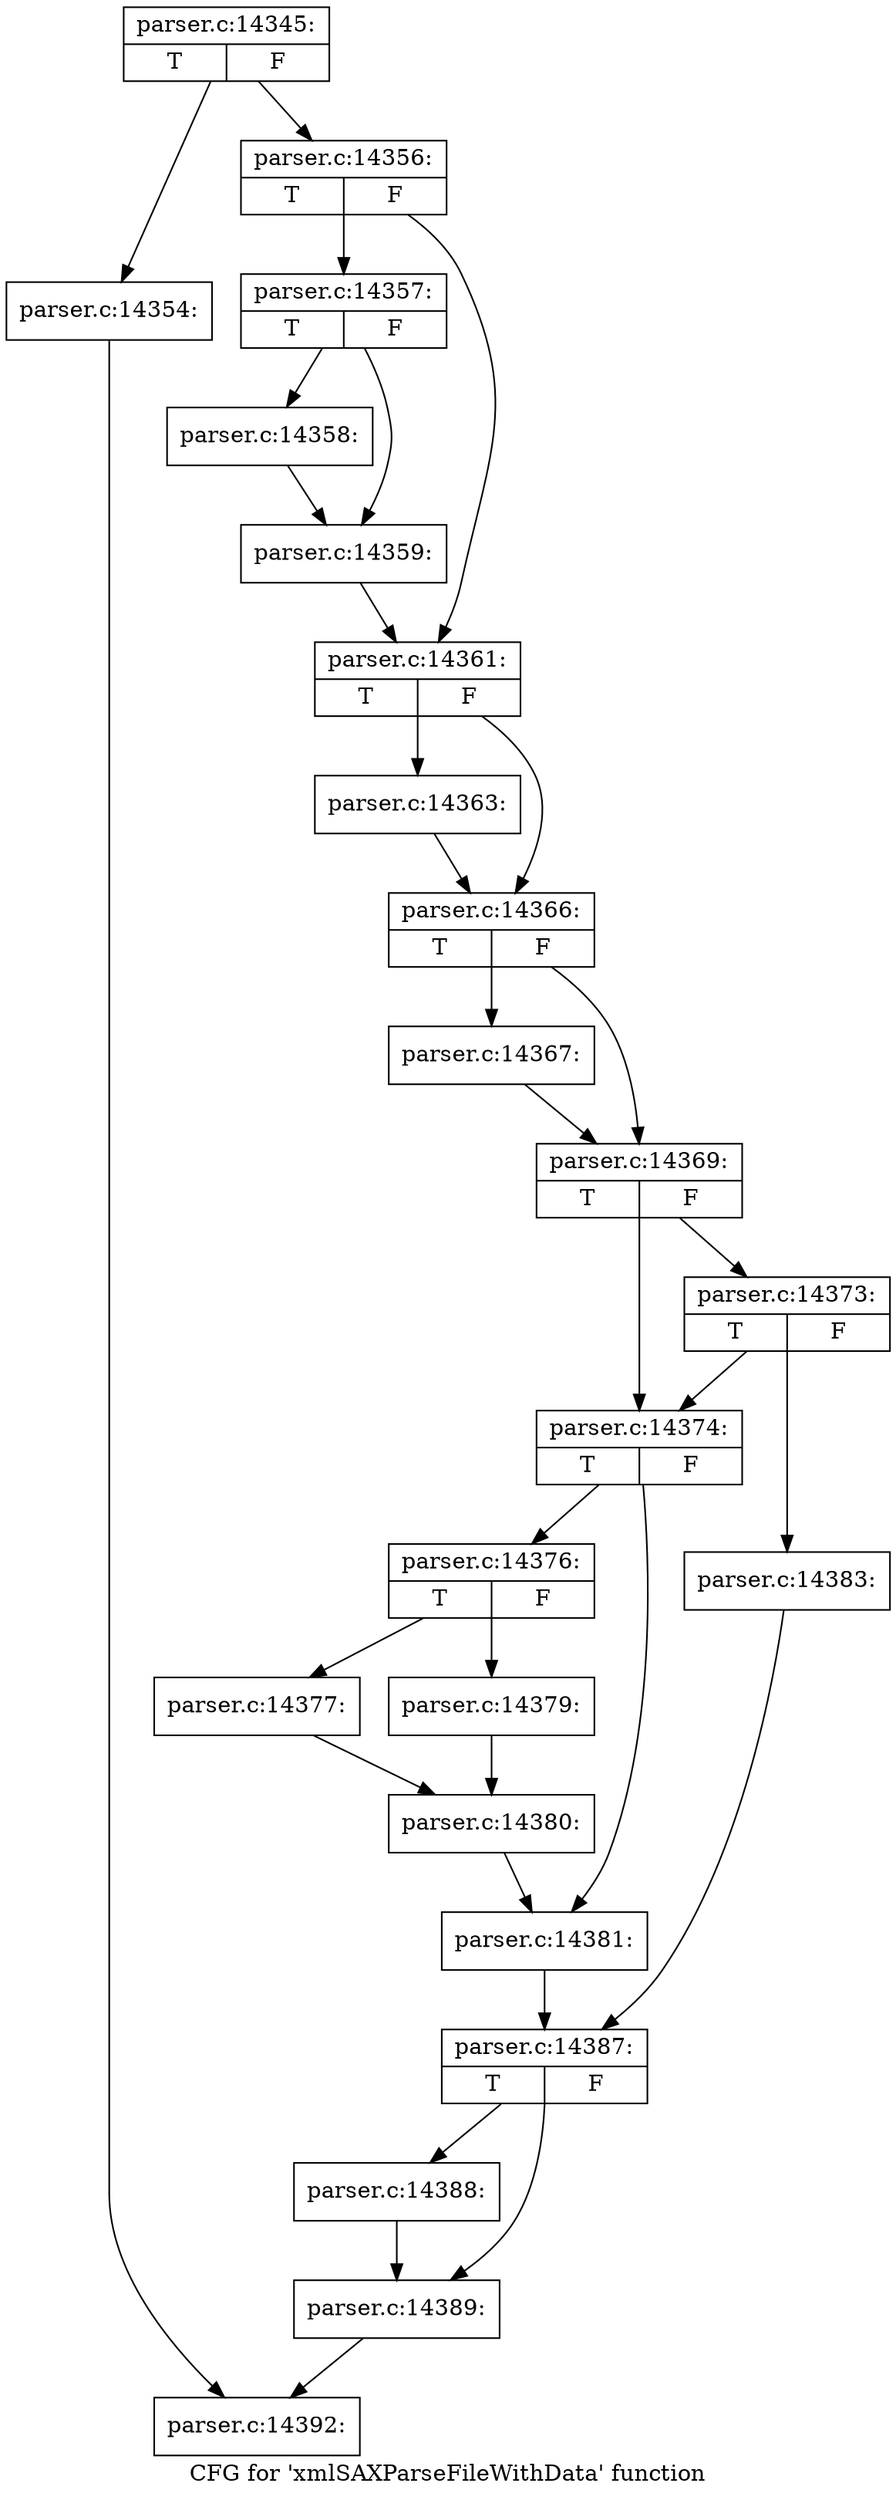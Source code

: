 digraph "CFG for 'xmlSAXParseFileWithData' function" {
	label="CFG for 'xmlSAXParseFileWithData' function";

	Node0x59d0010 [shape=record,label="{parser.c:14345:|{<s0>T|<s1>F}}"];
	Node0x59d0010 -> Node0x59d1860;
	Node0x59d0010 -> Node0x59d18b0;
	Node0x59d1860 [shape=record,label="{parser.c:14354:}"];
	Node0x59d1860 -> Node0x59cdb00;
	Node0x59d18b0 [shape=record,label="{parser.c:14356:|{<s0>T|<s1>F}}"];
	Node0x59d18b0 -> Node0x59d1de0;
	Node0x59d18b0 -> Node0x59d1e30;
	Node0x59d1de0 [shape=record,label="{parser.c:14357:|{<s0>T|<s1>F}}"];
	Node0x59d1de0 -> Node0x59d21f0;
	Node0x59d1de0 -> Node0x59d2240;
	Node0x59d21f0 [shape=record,label="{parser.c:14358:}"];
	Node0x59d21f0 -> Node0x59d2240;
	Node0x59d2240 [shape=record,label="{parser.c:14359:}"];
	Node0x59d2240 -> Node0x59d1e30;
	Node0x59d1e30 [shape=record,label="{parser.c:14361:|{<s0>T|<s1>F}}"];
	Node0x59d1e30 -> Node0x59d2eb0;
	Node0x59d1e30 -> Node0x59d2f00;
	Node0x59d2eb0 [shape=record,label="{parser.c:14363:}"];
	Node0x59d2eb0 -> Node0x59d2f00;
	Node0x59d2f00 [shape=record,label="{parser.c:14366:|{<s0>T|<s1>F}}"];
	Node0x59d2f00 -> Node0x59d35f0;
	Node0x59d2f00 -> Node0x59d3640;
	Node0x59d35f0 [shape=record,label="{parser.c:14367:}"];
	Node0x59d35f0 -> Node0x59d3640;
	Node0x59d3640 [shape=record,label="{parser.c:14369:|{<s0>T|<s1>F}}"];
	Node0x59d3640 -> Node0x59d4280;
	Node0x59d3640 -> Node0x59d4370;
	Node0x59d4370 [shape=record,label="{parser.c:14373:|{<s0>T|<s1>F}}"];
	Node0x59d4370 -> Node0x59d4280;
	Node0x59d4370 -> Node0x59d4320;
	Node0x59d4280 [shape=record,label="{parser.c:14374:|{<s0>T|<s1>F}}"];
	Node0x59d4280 -> Node0x59d4c40;
	Node0x59d4280 -> Node0x59d4c90;
	Node0x59d4c40 [shape=record,label="{parser.c:14376:|{<s0>T|<s1>F}}"];
	Node0x59d4c40 -> Node0x59d5050;
	Node0x59d4c40 -> Node0x59d50f0;
	Node0x59d5050 [shape=record,label="{parser.c:14377:}"];
	Node0x59d5050 -> Node0x59d50a0;
	Node0x59d50f0 [shape=record,label="{parser.c:14379:}"];
	Node0x59d50f0 -> Node0x59d50a0;
	Node0x59d50a0 [shape=record,label="{parser.c:14380:}"];
	Node0x59d50a0 -> Node0x59d4c90;
	Node0x59d4c90 [shape=record,label="{parser.c:14381:}"];
	Node0x59d4c90 -> Node0x59d42d0;
	Node0x59d4320 [shape=record,label="{parser.c:14383:}"];
	Node0x59d4320 -> Node0x59d42d0;
	Node0x59d42d0 [shape=record,label="{parser.c:14387:|{<s0>T|<s1>F}}"];
	Node0x59d42d0 -> Node0x59d6950;
	Node0x59d42d0 -> Node0x59d69a0;
	Node0x59d6950 [shape=record,label="{parser.c:14388:}"];
	Node0x59d6950 -> Node0x59d69a0;
	Node0x59d69a0 [shape=record,label="{parser.c:14389:}"];
	Node0x59d69a0 -> Node0x59cdb00;
	Node0x59cdb00 [shape=record,label="{parser.c:14392:}"];
}
